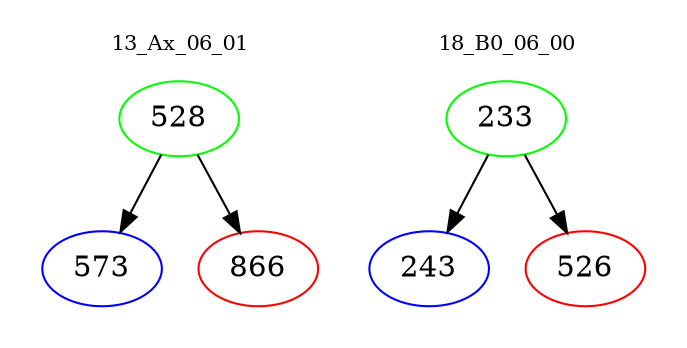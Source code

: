 digraph{
subgraph cluster_0 {
color = white
label = "13_Ax_06_01";
fontsize=10;
T0_528 [label="528", color="green"]
T0_528 -> T0_573 [color="black"]
T0_573 [label="573", color="blue"]
T0_528 -> T0_866 [color="black"]
T0_866 [label="866", color="red"]
}
subgraph cluster_1 {
color = white
label = "18_B0_06_00";
fontsize=10;
T1_233 [label="233", color="green"]
T1_233 -> T1_243 [color="black"]
T1_243 [label="243", color="blue"]
T1_233 -> T1_526 [color="black"]
T1_526 [label="526", color="red"]
}
}
